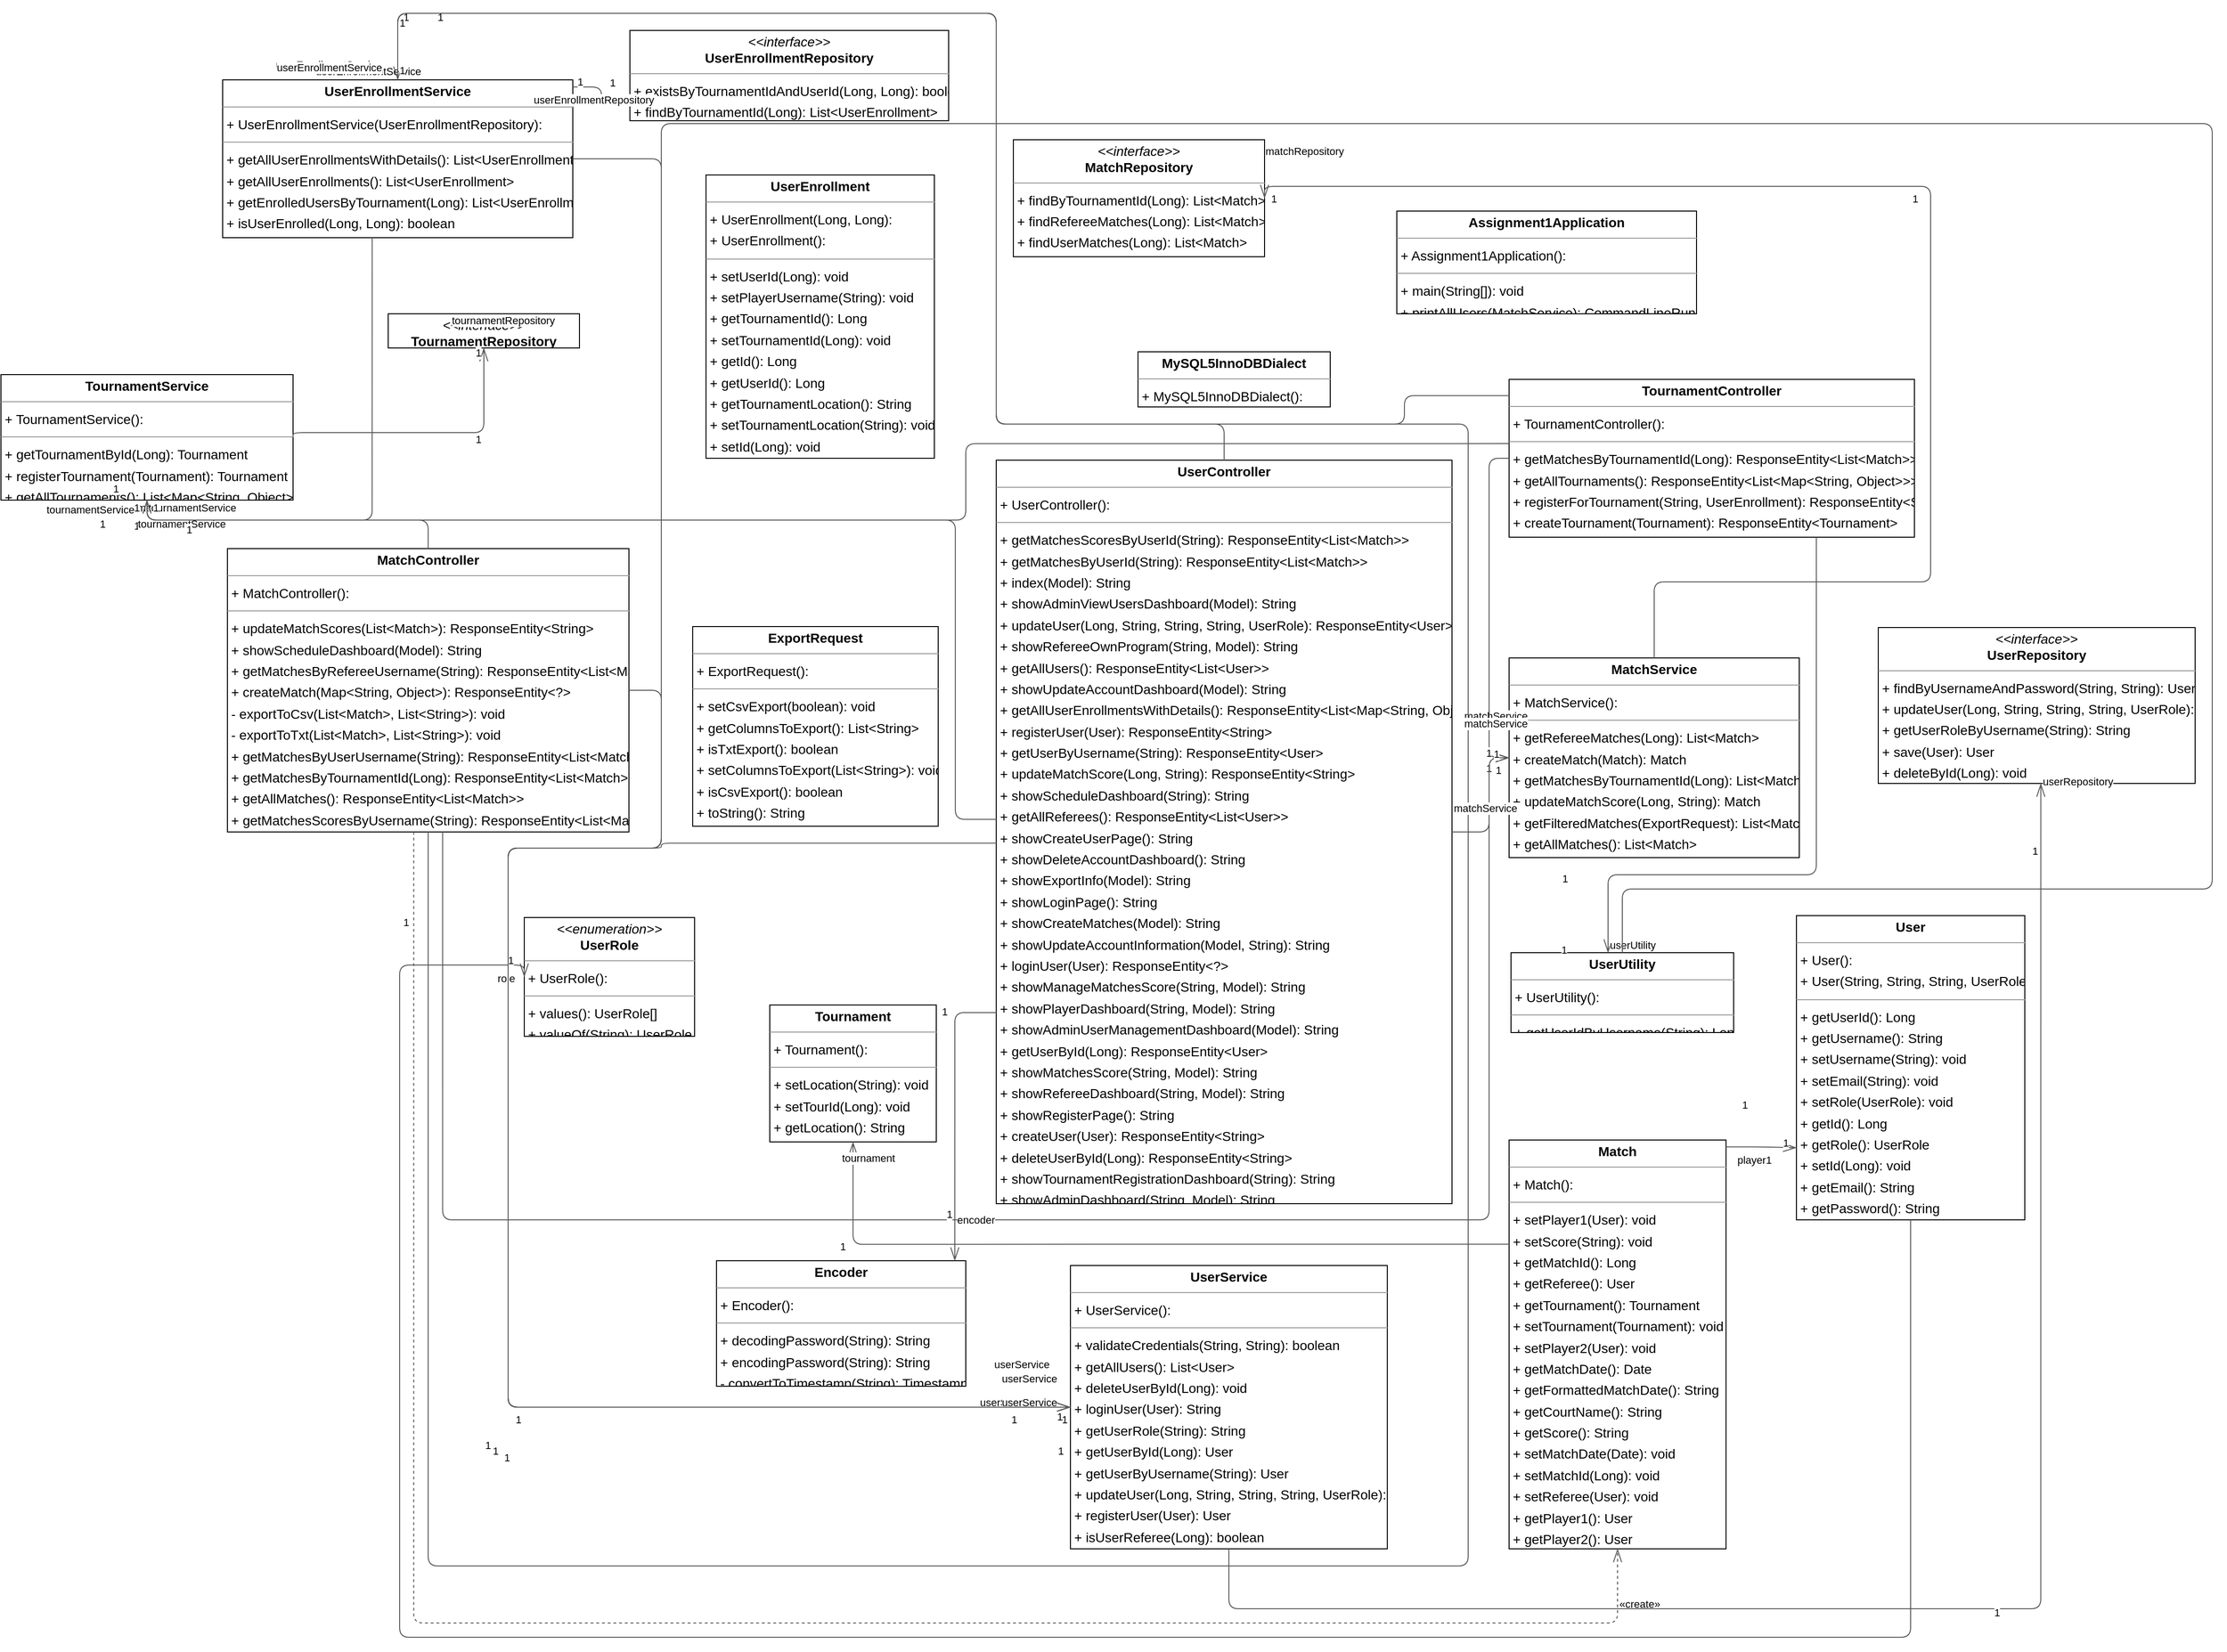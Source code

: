 <mxGraphModel dx="0" dy="0" grid="1" gridSize="10" guides="1" tooltips="1" connect="1" arrows="1" fold="1" page="0" pageScale="1" background="none" math="0" shadow="0">
  <root>
    <mxCell id="0" />
    <mxCell id="1" parent="0" />
    <mxCell id="node13" parent="1" vertex="1" value="&lt;p style=&quot;margin:0px;margin-top:4px;text-align:center;&quot;&gt;&lt;b&gt;Assignment1Application&lt;/b&gt;&lt;/p&gt;&lt;hr size=&quot;1&quot;/&gt;&lt;p style=&quot;margin:0 0 0 4px;line-height:1.6;&quot;&gt;+ Assignment1Application(): &lt;/p&gt;&lt;hr size=&quot;1&quot;/&gt;&lt;p style=&quot;margin:0 0 0 4px;line-height:1.6;&quot;&gt;+ main(String[]): void&lt;br/&gt;+ printAllUsers(MatchService): CommandLineRunner&lt;/p&gt;" style="verticalAlign=top;align=left;overflow=fill;fontSize=14;fontFamily=Helvetica;html=1;rounded=0;shadow=0;comic=0;labelBackgroundColor=none;strokeWidth=1;">
      <mxGeometry x="1357" y="176" width="315" height="108" as="geometry" />
    </mxCell>
    <mxCell id="node10" parent="1" vertex="1" value="&lt;p style=&quot;margin:0px;margin-top:4px;text-align:center;&quot;&gt;&lt;b&gt;Encoder&lt;/b&gt;&lt;/p&gt;&lt;hr size=&quot;1&quot;/&gt;&lt;p style=&quot;margin:0 0 0 4px;line-height:1.6;&quot;&gt;+ Encoder(): &lt;/p&gt;&lt;hr size=&quot;1&quot;/&gt;&lt;p style=&quot;margin:0 0 0 4px;line-height:1.6;&quot;&gt;+ decodingPassword(String): String&lt;br/&gt;+ encodingPassword(String): String&lt;br/&gt;- convertToTimestamp(String): Timestamp&lt;/p&gt;" style="verticalAlign=top;align=left;overflow=fill;fontSize=14;fontFamily=Helvetica;html=1;rounded=0;shadow=0;comic=0;labelBackgroundColor=none;strokeWidth=1;">
      <mxGeometry x="642" y="1280" width="262" height="132" as="geometry" />
    </mxCell>
    <mxCell id="node17" parent="1" vertex="1" value="&lt;p style=&quot;margin:0px;margin-top:4px;text-align:center;&quot;&gt;&lt;b&gt;ExportRequest&lt;/b&gt;&lt;/p&gt;&lt;hr size=&quot;1&quot;/&gt;&lt;p style=&quot;margin:0 0 0 4px;line-height:1.6;&quot;&gt;+ ExportRequest(): &lt;/p&gt;&lt;hr size=&quot;1&quot;/&gt;&lt;p style=&quot;margin:0 0 0 4px;line-height:1.6;&quot;&gt;+ setCsvExport(boolean): void&lt;br/&gt;+ getColumnsToExport(): List&amp;lt;String&amp;gt;&lt;br/&gt;+ isTxtExport(): boolean&lt;br/&gt;+ setColumnsToExport(List&amp;lt;String&amp;gt;): void&lt;br/&gt;+ isCsvExport(): boolean&lt;br/&gt;+ toString(): String&lt;br/&gt;+ setTxtExport(boolean): void&lt;/p&gt;" style="verticalAlign=top;align=left;overflow=fill;fontSize=14;fontFamily=Helvetica;html=1;rounded=0;shadow=0;comic=0;labelBackgroundColor=none;strokeWidth=1;">
      <mxGeometry x="617" y="613" width="258" height="210" as="geometry" />
    </mxCell>
    <mxCell id="node18" parent="1" vertex="1" value="&lt;p style=&quot;margin:0px;margin-top:4px;text-align:center;&quot;&gt;&lt;b&gt;Match&lt;/b&gt;&lt;/p&gt;&lt;hr size=&quot;1&quot;/&gt;&lt;p style=&quot;margin:0 0 0 4px;line-height:1.6;&quot;&gt;+ Match(): &lt;/p&gt;&lt;hr size=&quot;1&quot;/&gt;&lt;p style=&quot;margin:0 0 0 4px;line-height:1.6;&quot;&gt;+ setPlayer1(User): void&lt;br/&gt;+ setScore(String): void&lt;br/&gt;+ getMatchId(): Long&lt;br/&gt;+ getReferee(): User&lt;br/&gt;+ getTournament(): Tournament&lt;br/&gt;+ setTournament(Tournament): void&lt;br/&gt;+ setPlayer2(User): void&lt;br/&gt;+ getMatchDate(): Date&lt;br/&gt;+ getFormattedMatchDate(): String&lt;br/&gt;+ getCourtName(): String&lt;br/&gt;+ getScore(): String&lt;br/&gt;+ setMatchDate(Date): void&lt;br/&gt;+ setMatchId(Long): void&lt;br/&gt;+ setReferee(User): void&lt;br/&gt;+ getPlayer1(): User&lt;br/&gt;+ getPlayer2(): User&lt;br/&gt;+ setCourtName(String): void&lt;/p&gt;" style="verticalAlign=top;align=left;overflow=fill;fontSize=14;fontFamily=Helvetica;html=1;rounded=0;shadow=0;comic=0;labelBackgroundColor=none;strokeWidth=1;">
      <mxGeometry x="1475" y="1153" width="228" height="430" as="geometry" />
    </mxCell>
    <mxCell id="node3" parent="1" vertex="1" value="&lt;p style=&quot;margin:0px;margin-top:4px;text-align:center;&quot;&gt;&lt;b&gt;MatchController&lt;/b&gt;&lt;/p&gt;&lt;hr size=&quot;1&quot;/&gt;&lt;p style=&quot;margin:0 0 0 4px;line-height:1.6;&quot;&gt;+ MatchController(): &lt;/p&gt;&lt;hr size=&quot;1&quot;/&gt;&lt;p style=&quot;margin:0 0 0 4px;line-height:1.6;&quot;&gt;+ updateMatchScores(List&amp;lt;Match&amp;gt;): ResponseEntity&amp;lt;String&amp;gt;&lt;br/&gt;+ showScheduleDashboard(Model): String&lt;br/&gt;+ getMatchesByRefereeUsername(String): ResponseEntity&amp;lt;List&amp;lt;Match&amp;gt;&amp;gt;&lt;br/&gt;+ createMatch(Map&amp;lt;String, Object&amp;gt;): ResponseEntity&amp;lt;?&amp;gt;&lt;br/&gt;- exportToCsv(List&amp;lt;Match&amp;gt;, List&amp;lt;String&amp;gt;): void&lt;br/&gt;- exportToTxt(List&amp;lt;Match&amp;gt;, List&amp;lt;String&amp;gt;): void&lt;br/&gt;+ getMatchesByUserUsername(String): ResponseEntity&amp;lt;List&amp;lt;Match&amp;gt;&amp;gt;&lt;br/&gt;+ getMatchesByTournamentId(Long): ResponseEntity&amp;lt;List&amp;lt;Match&amp;gt;&amp;gt;&lt;br/&gt;+ getAllMatches(): ResponseEntity&amp;lt;List&amp;lt;Match&amp;gt;&amp;gt;&lt;br/&gt;+ getMatchesScoresByUsername(String): ResponseEntity&amp;lt;List&amp;lt;Match&amp;gt;&amp;gt;&lt;br/&gt;+ exportMatchInformation(ExportRequest): ResponseEntity&amp;lt;String&amp;gt;&lt;/p&gt;" style="verticalAlign=top;align=left;overflow=fill;fontSize=14;fontFamily=Helvetica;html=1;rounded=0;shadow=0;comic=0;labelBackgroundColor=none;strokeWidth=1;">
      <mxGeometry x="128" y="531" width="422" height="298" as="geometry" />
    </mxCell>
    <mxCell id="node8" parent="1" vertex="1" value="&lt;p style=&quot;margin:0px;margin-top:4px;text-align:center;&quot;&gt;&lt;i&gt;&amp;lt;&amp;lt;interface&amp;gt;&amp;gt;&lt;/i&gt;&lt;br/&gt;&lt;b&gt;MatchRepository&lt;/b&gt;&lt;/p&gt;&lt;hr size=&quot;1&quot;/&gt;&lt;p style=&quot;margin:0 0 0 4px;line-height:1.6;&quot;&gt;+ findByTournamentId(Long): List&amp;lt;Match&amp;gt;&lt;br/&gt;+ findRefereeMatches(Long): List&amp;lt;Match&amp;gt;&lt;br/&gt;+ findUserMatches(Long): List&amp;lt;Match&amp;gt;&lt;/p&gt;" style="verticalAlign=top;align=left;overflow=fill;fontSize=14;fontFamily=Helvetica;html=1;rounded=0;shadow=0;comic=0;labelBackgroundColor=none;strokeWidth=1;">
      <mxGeometry x="954" y="101" width="264" height="123" as="geometry" />
    </mxCell>
    <mxCell id="node7" parent="1" vertex="1" value="&lt;p style=&quot;margin:0px;margin-top:4px;text-align:center;&quot;&gt;&lt;b&gt;MatchService&lt;/b&gt;&lt;/p&gt;&lt;hr size=&quot;1&quot;/&gt;&lt;p style=&quot;margin:0 0 0 4px;line-height:1.6;&quot;&gt;+ MatchService(): &lt;/p&gt;&lt;hr size=&quot;1&quot;/&gt;&lt;p style=&quot;margin:0 0 0 4px;line-height:1.6;&quot;&gt;+ getRefereeMatches(Long): List&amp;lt;Match&amp;gt;&lt;br/&gt;+ createMatch(Match): Match&lt;br/&gt;+ getMatchesByTournamentId(Long): List&amp;lt;Match&amp;gt;&lt;br/&gt;+ updateMatchScore(Long, String): Match&lt;br/&gt;+ getFilteredMatches(ExportRequest): List&amp;lt;Match&amp;gt;&lt;br/&gt;+ getAllMatches(): List&amp;lt;Match&amp;gt;&lt;br/&gt;+ getUserMatches(Long): List&amp;lt;Match&amp;gt;&lt;/p&gt;" style="verticalAlign=top;align=left;overflow=fill;fontSize=14;fontFamily=Helvetica;html=1;rounded=0;shadow=0;comic=0;labelBackgroundColor=none;strokeWidth=1;">
      <mxGeometry x="1475" y="646" width="305" height="210" as="geometry" />
    </mxCell>
    <mxCell id="node19" parent="1" vertex="1" value="&lt;p style=&quot;margin:0px;margin-top:4px;text-align:center;&quot;&gt;&lt;b&gt;MySQL5InnoDBDialect&lt;/b&gt;&lt;/p&gt;&lt;hr size=&quot;1&quot;/&gt;&lt;p style=&quot;margin:0 0 0 4px;line-height:1.6;&quot;&gt;+ MySQL5InnoDBDialect(): &lt;/p&gt;" style="verticalAlign=top;align=left;overflow=fill;fontSize=14;fontFamily=Helvetica;html=1;rounded=0;shadow=0;comic=0;labelBackgroundColor=none;strokeWidth=1;">
      <mxGeometry x="1085" y="324" width="202" height="58" as="geometry" />
    </mxCell>
    <mxCell id="node9" parent="1" vertex="1" value="&lt;p style=&quot;margin:0px;margin-top:4px;text-align:center;&quot;&gt;&lt;b&gt;Tournament&lt;/b&gt;&lt;/p&gt;&lt;hr size=&quot;1&quot;/&gt;&lt;p style=&quot;margin:0 0 0 4px;line-height:1.6;&quot;&gt;+ Tournament(): &lt;/p&gt;&lt;hr size=&quot;1&quot;/&gt;&lt;p style=&quot;margin:0 0 0 4px;line-height:1.6;&quot;&gt;+ setLocation(String): void&lt;br/&gt;+ setTourId(Long): void&lt;br/&gt;+ getLocation(): String&lt;br/&gt;+ getTourId(): Long&lt;/p&gt;" style="verticalAlign=top;align=left;overflow=fill;fontSize=14;fontFamily=Helvetica;html=1;rounded=0;shadow=0;comic=0;labelBackgroundColor=none;strokeWidth=1;">
      <mxGeometry x="698" y="1011" width="175" height="144" as="geometry" />
    </mxCell>
    <mxCell id="node2" parent="1" vertex="1" value="&lt;p style=&quot;margin:0px;margin-top:4px;text-align:center;&quot;&gt;&lt;b&gt;TournamentController&lt;/b&gt;&lt;/p&gt;&lt;hr size=&quot;1&quot;/&gt;&lt;p style=&quot;margin:0 0 0 4px;line-height:1.6;&quot;&gt;+ TournamentController(): &lt;/p&gt;&lt;hr size=&quot;1&quot;/&gt;&lt;p style=&quot;margin:0 0 0 4px;line-height:1.6;&quot;&gt;+ getMatchesByTournamentId(Long): ResponseEntity&amp;lt;List&amp;lt;Match&amp;gt;&amp;gt;&lt;br/&gt;+ getAllTournaments(): ResponseEntity&amp;lt;List&amp;lt;Map&amp;lt;String, Object&amp;gt;&amp;gt;&amp;gt;&lt;br/&gt;+ registerForTournament(String, UserEnrollment): ResponseEntity&amp;lt;String&amp;gt;&lt;br/&gt;+ createTournament(Tournament): ResponseEntity&amp;lt;Tournament&amp;gt;&lt;br/&gt;+ showTournamentRegistrationDashboard(String, Model): String&lt;/p&gt;" style="verticalAlign=top;align=left;overflow=fill;fontSize=14;fontFamily=Helvetica;html=1;rounded=0;shadow=0;comic=0;labelBackgroundColor=none;strokeWidth=1;">
      <mxGeometry x="1475" y="353" width="426" height="166" as="geometry" />
    </mxCell>
    <mxCell id="node5" parent="1" vertex="1" value="&lt;p style=&quot;margin:0px;margin-top:4px;text-align:center;&quot;&gt;&lt;i&gt;&amp;lt;&amp;lt;interface&amp;gt;&amp;gt;&lt;/i&gt;&lt;br/&gt;&lt;b&gt;TournamentRepository&lt;/b&gt;&lt;/p&gt;&lt;hr size=&quot;1&quot;/&gt;" style="verticalAlign=top;align=left;overflow=fill;fontSize=14;fontFamily=Helvetica;html=1;rounded=0;shadow=0;comic=0;labelBackgroundColor=none;strokeWidth=1;">
      <mxGeometry x="297" y="284" width="201" height="36" as="geometry" />
    </mxCell>
    <mxCell id="node4" parent="1" vertex="1" value="&lt;p style=&quot;margin:0px;margin-top:4px;text-align:center;&quot;&gt;&lt;b&gt;TournamentService&lt;/b&gt;&lt;/p&gt;&lt;hr size=&quot;1&quot;/&gt;&lt;p style=&quot;margin:0 0 0 4px;line-height:1.6;&quot;&gt;+ TournamentService(): &lt;/p&gt;&lt;hr size=&quot;1&quot;/&gt;&lt;p style=&quot;margin:0 0 0 4px;line-height:1.6;&quot;&gt;+ getTournamentById(Long): Tournament&lt;br/&gt;+ registerTournament(Tournament): Tournament&lt;br/&gt;+ getAllTournaments(): List&amp;lt;Map&amp;lt;String, Object&amp;gt;&amp;gt;&lt;/p&gt;" style="verticalAlign=top;align=left;overflow=fill;fontSize=14;fontFamily=Helvetica;html=1;rounded=0;shadow=0;comic=0;labelBackgroundColor=none;strokeWidth=1;">
      <mxGeometry x="-110" y="348" width="307" height="132" as="geometry" />
    </mxCell>
    <mxCell id="node0" parent="1" vertex="1" value="&lt;p style=&quot;margin:0px;margin-top:4px;text-align:center;&quot;&gt;&lt;b&gt;User&lt;/b&gt;&lt;/p&gt;&lt;hr size=&quot;1&quot;/&gt;&lt;p style=&quot;margin:0 0 0 4px;line-height:1.6;&quot;&gt;+ User(): &lt;br/&gt;+ User(String, String, String, UserRole): &lt;/p&gt;&lt;hr size=&quot;1&quot;/&gt;&lt;p style=&quot;margin:0 0 0 4px;line-height:1.6;&quot;&gt;+ getUserId(): Long&lt;br/&gt;+ getUsername(): String&lt;br/&gt;+ setUsername(String): void&lt;br/&gt;+ setEmail(String): void&lt;br/&gt;+ setRole(UserRole): void&lt;br/&gt;+ getId(): Long&lt;br/&gt;+ getRole(): UserRole&lt;br/&gt;+ setId(Long): void&lt;br/&gt;+ getEmail(): String&lt;br/&gt;+ getPassword(): String&lt;br/&gt;+ setPassword(String): void&lt;/p&gt;" style="verticalAlign=top;align=left;overflow=fill;fontSize=14;fontFamily=Helvetica;html=1;rounded=0;shadow=0;comic=0;labelBackgroundColor=none;strokeWidth=1;">
      <mxGeometry x="1777" y="917" width="240" height="320" as="geometry" />
    </mxCell>
    <mxCell id="node12" parent="1" vertex="1" value="&lt;p style=&quot;margin:0px;margin-top:4px;text-align:center;&quot;&gt;&lt;b&gt;UserController&lt;/b&gt;&lt;/p&gt;&lt;hr size=&quot;1&quot;/&gt;&lt;p style=&quot;margin:0 0 0 4px;line-height:1.6;&quot;&gt;+ UserController(): &lt;/p&gt;&lt;hr size=&quot;1&quot;/&gt;&lt;p style=&quot;margin:0 0 0 4px;line-height:1.6;&quot;&gt;+ getMatchesScoresByUserId(String): ResponseEntity&amp;lt;List&amp;lt;Match&amp;gt;&amp;gt;&lt;br/&gt;+ getMatchesByUserId(String): ResponseEntity&amp;lt;List&amp;lt;Match&amp;gt;&amp;gt;&lt;br/&gt;+ index(Model): String&lt;br/&gt;+ showAdminViewUsersDashboard(Model): String&lt;br/&gt;+ updateUser(Long, String, String, String, UserRole): ResponseEntity&amp;lt;User&amp;gt;&lt;br/&gt;+ showRefereeOwnProgram(String, Model): String&lt;br/&gt;+ getAllUsers(): ResponseEntity&amp;lt;List&amp;lt;User&amp;gt;&amp;gt;&lt;br/&gt;+ showUpdateAccountDashboard(Model): String&lt;br/&gt;+ getAllUserEnrollmentsWithDetails(): ResponseEntity&amp;lt;List&amp;lt;Map&amp;lt;String, Object&amp;gt;&amp;gt;&amp;gt;&lt;br/&gt;+ registerUser(User): ResponseEntity&amp;lt;String&amp;gt;&lt;br/&gt;+ getUserByUsername(String): ResponseEntity&amp;lt;User&amp;gt;&lt;br/&gt;+ updateMatchScore(Long, String): ResponseEntity&amp;lt;String&amp;gt;&lt;br/&gt;+ showScheduleDashboard(String): String&lt;br/&gt;+ getAllReferees(): ResponseEntity&amp;lt;List&amp;lt;User&amp;gt;&amp;gt;&lt;br/&gt;+ showCreateUserPage(): String&lt;br/&gt;+ showDeleteAccountDashboard(): String&lt;br/&gt;+ showExportInfo(Model): String&lt;br/&gt;+ showLoginPage(): String&lt;br/&gt;+ showCreateMatches(Model): String&lt;br/&gt;+ showUpdateAccountInformation(Model, String): String&lt;br/&gt;+ loginUser(User): ResponseEntity&amp;lt;?&amp;gt;&lt;br/&gt;+ showManageMatchesScore(String, Model): String&lt;br/&gt;+ showPlayerDashboard(String, Model): String&lt;br/&gt;+ showAdminUserManagementDashboard(Model): String&lt;br/&gt;+ getUserById(Long): ResponseEntity&amp;lt;User&amp;gt;&lt;br/&gt;+ showMatchesScore(String, Model): String&lt;br/&gt;+ showRefereeDashboard(String, Model): String&lt;br/&gt;+ showRegisterPage(): String&lt;br/&gt;+ createUser(User): ResponseEntity&amp;lt;String&amp;gt;&lt;br/&gt;+ deleteUserById(Long): ResponseEntity&amp;lt;String&amp;gt;&lt;br/&gt;+ showTournamentRegistrationDashboard(String): String&lt;br/&gt;+ showAdminDashboard(String, Model): String&lt;br/&gt;+ getMatchesScoreByUserId(String): ResponseEntity&amp;lt;List&amp;lt;Match&amp;gt;&amp;gt;&lt;/p&gt;" style="verticalAlign=top;align=left;overflow=fill;fontSize=14;fontFamily=Helvetica;html=1;rounded=0;shadow=0;comic=0;labelBackgroundColor=none;strokeWidth=1;">
      <mxGeometry x="936" y="438" width="479" height="782" as="geometry" />
    </mxCell>
    <mxCell id="node15" parent="1" vertex="1" value="&lt;p style=&quot;margin:0px;margin-top:4px;text-align:center;&quot;&gt;&lt;b&gt;UserEnrollment&lt;/b&gt;&lt;/p&gt;&lt;hr size=&quot;1&quot;/&gt;&lt;p style=&quot;margin:0 0 0 4px;line-height:1.6;&quot;&gt;+ UserEnrollment(Long, Long): &lt;br/&gt;+ UserEnrollment(): &lt;/p&gt;&lt;hr size=&quot;1&quot;/&gt;&lt;p style=&quot;margin:0 0 0 4px;line-height:1.6;&quot;&gt;+ setUserId(Long): void&lt;br/&gt;+ setPlayerUsername(String): void&lt;br/&gt;+ getTournamentId(): Long&lt;br/&gt;+ setTournamentId(Long): void&lt;br/&gt;+ getId(): Long&lt;br/&gt;+ getUserId(): Long&lt;br/&gt;+ getTournamentLocation(): String&lt;br/&gt;+ setTournamentLocation(String): void&lt;br/&gt;+ setId(Long): void&lt;br/&gt;+ getPlayerUsername(): String&lt;/p&gt;" style="verticalAlign=top;align=left;overflow=fill;fontSize=14;fontFamily=Helvetica;html=1;rounded=0;shadow=0;comic=0;labelBackgroundColor=none;strokeWidth=1;">
      <mxGeometry x="631" y="138" width="240" height="298" as="geometry" />
    </mxCell>
    <mxCell id="node16" parent="1" vertex="1" value="&lt;p style=&quot;margin:0px;margin-top:4px;text-align:center;&quot;&gt;&lt;i&gt;&amp;lt;&amp;lt;interface&amp;gt;&amp;gt;&lt;/i&gt;&lt;br/&gt;&lt;b&gt;UserEnrollmentRepository&lt;/b&gt;&lt;/p&gt;&lt;hr size=&quot;1&quot;/&gt;&lt;p style=&quot;margin:0 0 0 4px;line-height:1.6;&quot;&gt;+ existsByTournamentIdAndUserId(Long, Long): boolean&lt;br/&gt;+ findByTournamentId(Long): List&amp;lt;UserEnrollment&amp;gt;&lt;/p&gt;" style="verticalAlign=top;align=left;overflow=fill;fontSize=14;fontFamily=Helvetica;html=1;rounded=0;shadow=0;comic=0;labelBackgroundColor=none;strokeWidth=1;">
      <mxGeometry x="551" y="-14" width="335" height="95" as="geometry" />
    </mxCell>
    <mxCell id="node1" parent="1" vertex="1" value="&lt;p style=&quot;margin:0px;margin-top:4px;text-align:center;&quot;&gt;&lt;b&gt;UserEnrollmentService&lt;/b&gt;&lt;/p&gt;&lt;hr size=&quot;1&quot;/&gt;&lt;p style=&quot;margin:0 0 0 4px;line-height:1.6;&quot;&gt;+ UserEnrollmentService(UserEnrollmentRepository): &lt;/p&gt;&lt;hr size=&quot;1&quot;/&gt;&lt;p style=&quot;margin:0 0 0 4px;line-height:1.6;&quot;&gt;+ getAllUserEnrollmentsWithDetails(): List&amp;lt;UserEnrollment&amp;gt;&lt;br/&gt;+ getAllUserEnrollments(): List&amp;lt;UserEnrollment&amp;gt;&lt;br/&gt;+ getEnrolledUsersByTournament(Long): List&amp;lt;UserEnrollment&amp;gt;&lt;br/&gt;+ isUserEnrolled(Long, Long): boolean&lt;br/&gt;+ registerUserForTournament(UserEnrollment): void&lt;/p&gt;" style="verticalAlign=top;align=left;overflow=fill;fontSize=14;fontFamily=Helvetica;html=1;rounded=0;shadow=0;comic=0;labelBackgroundColor=none;strokeWidth=1;">
      <mxGeometry x="123" y="38" width="368" height="166" as="geometry" />
    </mxCell>
    <mxCell id="node6" parent="1" vertex="1" value="&lt;p style=&quot;margin:0px;margin-top:4px;text-align:center;&quot;&gt;&lt;i&gt;&amp;lt;&amp;lt;interface&amp;gt;&amp;gt;&lt;/i&gt;&lt;br/&gt;&lt;b&gt;UserRepository&lt;/b&gt;&lt;/p&gt;&lt;hr size=&quot;1&quot;/&gt;&lt;p style=&quot;margin:0 0 0 4px;line-height:1.6;&quot;&gt;+ findByUsernameAndPassword(String, String): User&lt;br/&gt;+ updateUser(Long, String, String, String, UserRole): void&lt;br/&gt;+ getUserRoleByUsername(String): String&lt;br/&gt;+ save(User): User&lt;br/&gt;+ deleteById(Long): void&lt;br/&gt;+ findByUsername(String): User&lt;/p&gt;" style="verticalAlign=top;align=left;overflow=fill;fontSize=14;fontFamily=Helvetica;html=1;rounded=0;shadow=0;comic=0;labelBackgroundColor=none;strokeWidth=1;">
      <mxGeometry x="1863" y="614" width="333" height="164" as="geometry" />
    </mxCell>
    <mxCell id="node11" parent="1" vertex="1" value="&lt;p style=&quot;margin:0px;margin-top:4px;text-align:center;&quot;&gt;&lt;i&gt;&amp;lt;&amp;lt;enumeration&amp;gt;&amp;gt;&lt;/i&gt;&lt;br/&gt;&lt;b&gt;UserRole&lt;/b&gt;&lt;/p&gt;&lt;hr size=&quot;1&quot;/&gt;&lt;p style=&quot;margin:0 0 0 4px;line-height:1.6;&quot;&gt;+ UserRole(): &lt;/p&gt;&lt;hr size=&quot;1&quot;/&gt;&lt;p style=&quot;margin:0 0 0 4px;line-height:1.6;&quot;&gt;+ values(): UserRole[]&lt;br/&gt;+ valueOf(String): UserRole&lt;/p&gt;" style="verticalAlign=top;align=left;overflow=fill;fontSize=14;fontFamily=Helvetica;html=1;rounded=0;shadow=0;comic=0;labelBackgroundColor=none;strokeWidth=1;">
      <mxGeometry x="440" y="919" width="179" height="125" as="geometry" />
    </mxCell>
    <mxCell id="node20" parent="1" vertex="1" value="&lt;p style=&quot;margin:0px;margin-top:4px;text-align:center;&quot;&gt;&lt;b&gt;UserService&lt;/b&gt;&lt;/p&gt;&lt;hr size=&quot;1&quot;/&gt;&lt;p style=&quot;margin:0 0 0 4px;line-height:1.6;&quot;&gt;+ UserService(): &lt;/p&gt;&lt;hr size=&quot;1&quot;/&gt;&lt;p style=&quot;margin:0 0 0 4px;line-height:1.6;&quot;&gt;+ validateCredentials(String, String): boolean&lt;br/&gt;+ getAllUsers(): List&amp;lt;User&amp;gt;&lt;br/&gt;+ deleteUserById(Long): void&lt;br/&gt;+ loginUser(User): String&lt;br/&gt;+ getUserRole(String): String&lt;br/&gt;+ getUserById(Long): User&lt;br/&gt;+ getUserByUsername(String): User&lt;br/&gt;+ updateUser(Long, String, String, String, UserRole): User&lt;br/&gt;+ registerUser(User): User&lt;br/&gt;+ isUserReferee(Long): boolean&lt;br/&gt;+ getUserIdByUsername(String): Long&lt;/p&gt;" style="verticalAlign=top;align=left;overflow=fill;fontSize=14;fontFamily=Helvetica;html=1;rounded=0;shadow=0;comic=0;labelBackgroundColor=none;strokeWidth=1;">
      <mxGeometry x="1014" y="1285" width="333" height="298" as="geometry" />
    </mxCell>
    <mxCell id="node14" parent="1" vertex="1" value="&lt;p style=&quot;margin:0px;margin-top:4px;text-align:center;&quot;&gt;&lt;b&gt;UserUtility&lt;/b&gt;&lt;/p&gt;&lt;hr size=&quot;1&quot;/&gt;&lt;p style=&quot;margin:0 0 0 4px;line-height:1.6;&quot;&gt;+ UserUtility(): &lt;/p&gt;&lt;hr size=&quot;1&quot;/&gt;&lt;p style=&quot;margin:0 0 0 4px;line-height:1.6;&quot;&gt;+ getUserIdByUsername(String): Long&lt;/p&gt;" style="verticalAlign=top;align=left;overflow=fill;fontSize=14;fontFamily=Helvetica;html=1;rounded=0;shadow=0;comic=0;labelBackgroundColor=none;strokeWidth=1;">
      <mxGeometry x="1477" y="956" width="234" height="84" as="geometry" />
    </mxCell>
    <mxCell id="edge0" edge="1" value="" parent="1" source="node18" target="node9" style="html=1;rounded=1;edgeStyle=orthogonalEdgeStyle;dashed=0;startArrow=diamondThinstartSize=12;endArrow=openThin;endSize=12;strokeColor=#595959;exitX=0.000;exitY=0.255;exitDx=0;exitDy=0;entryX=0.500;entryY=1.000;entryDx=0;entryDy=0;">
      <mxGeometry width="50" height="50" relative="1" as="geometry">
        <Array as="points">
          <mxPoint x="786" y="1263" />
        </Array>
      </mxGeometry>
    </mxCell>
    <mxCell id="label0" parent="edge0" vertex="1" connectable="0" value="1" style="edgeLabel;resizable=0;html=1;align=left;verticalAlign=top;strokeColor=default;">
      <mxGeometry x="770" y="1252" as="geometry" />
    </mxCell>
    <mxCell id="label4" parent="edge0" vertex="1" connectable="0" value="1" style="edgeLabel;resizable=0;html=1;align=left;verticalAlign=top;strokeColor=default;">
      <mxGeometry x="775" y="1161" as="geometry" />
    </mxCell>
    <mxCell id="label5" parent="edge0" vertex="1" connectable="0" value="tournament" style="edgeLabel;resizable=0;html=1;align=left;verticalAlign=top;strokeColor=default;">
      <mxGeometry x="772" y="1159" as="geometry" />
    </mxCell>
    <mxCell id="edge16" edge="1" value="" parent="1" source="node18" target="node0" style="html=1;rounded=1;edgeStyle=orthogonalEdgeStyle;dashed=0;startArrow=diamondThinstartSize=12;endArrow=openThin;endSize=12;strokeColor=#595959;exitX=1.000;exitY=0.017;exitDx=0;exitDy=0;entryX=0.000;entryY=0.763;entryDx=0;entryDy=0;">
      <mxGeometry width="50" height="50" relative="1" as="geometry">
        <Array as="points" />
      </mxGeometry>
    </mxCell>
    <mxCell id="label96" parent="edge16" vertex="1" connectable="0" value="1" style="edgeLabel;resizable=0;html=1;align=left;verticalAlign=top;strokeColor=default;">
      <mxGeometry x="1718" y="1103" as="geometry" />
    </mxCell>
    <mxCell id="label100" parent="edge16" vertex="1" connectable="0" value="1" style="edgeLabel;resizable=0;html=1;align=left;verticalAlign=top;strokeColor=default;">
      <mxGeometry x="1761" y="1143" as="geometry" />
    </mxCell>
    <mxCell id="label101" parent="edge16" vertex="1" connectable="0" value="player1" style="edgeLabel;resizable=0;html=1;align=left;verticalAlign=top;strokeColor=default;">
      <mxGeometry x="1713" y="1161" as="geometry" />
    </mxCell>
    <mxCell id="edge1" edge="1" value="" parent="1" source="node3" target="node18" style="html=1;rounded=1;edgeStyle=orthogonalEdgeStyle;dashed=1;startArrow=none;endArrow=openThin;endSize=12;strokeColor=#595959;exitX=0.464;exitY=1.000;exitDx=0;exitDy=0;entryX=0.500;entryY=1.000;entryDx=0;entryDy=0;">
      <mxGeometry width="50" height="50" relative="1" as="geometry">
        <Array as="points">
          <mxPoint x="324" y="1661" />
          <mxPoint x="1589" y="1661" />
        </Array>
      </mxGeometry>
    </mxCell>
    <mxCell id="label8" parent="edge1" vertex="1" connectable="0" value="«create»" style="edgeLabel;resizable=0;html=1;align=left;verticalAlign=top;strokeColor=default;">
      <mxGeometry x="1589" y="1628" as="geometry" />
    </mxCell>
    <mxCell id="edge5" edge="1" value="" parent="1" source="node3" target="node7" style="html=1;rounded=1;edgeStyle=orthogonalEdgeStyle;dashed=0;startArrow=diamondThinstartSize=12;endArrow=openThin;endSize=12;strokeColor=#595959;exitX=0.536;exitY=1.000;exitDx=0;exitDy=0;entryX=0.000;entryY=0.500;entryDx=0;entryDy=0;">
      <mxGeometry width="50" height="50" relative="1" as="geometry">
        <Array as="points">
          <mxPoint x="354" y="1237" />
          <mxPoint x="1454" y="1237" />
          <mxPoint x="1454" y="751" />
        </Array>
      </mxGeometry>
    </mxCell>
    <mxCell id="label30" parent="edge5" vertex="1" connectable="0" value="1" style="edgeLabel;resizable=0;html=1;align=left;verticalAlign=top;strokeColor=default;">
      <mxGeometry x="1449" y="791" as="geometry" />
    </mxCell>
    <mxCell id="label34" parent="edge5" vertex="1" connectable="0" value="1" style="edgeLabel;resizable=0;html=1;align=left;verticalAlign=top;strokeColor=default;">
      <mxGeometry x="1459" y="751" as="geometry" />
    </mxCell>
    <mxCell id="label35" parent="edge5" vertex="1" connectable="0" value="matchService" style="edgeLabel;resizable=0;html=1;align=left;verticalAlign=top;strokeColor=default;">
      <mxGeometry x="1426" y="694" as="geometry" />
    </mxCell>
    <mxCell id="edge9" edge="1" value="" parent="1" source="node3" target="node4" style="html=1;rounded=1;edgeStyle=orthogonalEdgeStyle;dashed=0;startArrow=diamondThinstartSize=12;endArrow=openThin;endSize=12;strokeColor=#595959;exitX=0.500;exitY=0.000;exitDx=0;exitDy=0;entryX=0.500;entryY=1.000;entryDx=0;entryDy=0;">
      <mxGeometry width="50" height="50" relative="1" as="geometry">
        <Array as="points">
          <mxPoint x="339" y="501" />
          <mxPoint x="43" y="501" />
        </Array>
      </mxGeometry>
    </mxCell>
    <mxCell id="label54" parent="edge9" vertex="1" connectable="0" value="1" style="edgeLabel;resizable=0;html=1;align=left;verticalAlign=top;strokeColor=default;">
      <mxGeometry x="28" y="494" as="geometry" />
    </mxCell>
    <mxCell id="label58" parent="edge9" vertex="1" connectable="0" value="1" style="edgeLabel;resizable=0;html=1;align=left;verticalAlign=top;strokeColor=default;">
      <mxGeometry x="6" y="455" as="geometry" />
    </mxCell>
    <mxCell id="label59" parent="edge9" vertex="1" connectable="0" value="tournamentService" style="edgeLabel;resizable=0;html=1;align=left;verticalAlign=top;strokeColor=default;">
      <mxGeometry x="32" y="492" as="geometry" />
    </mxCell>
    <mxCell id="edge11" edge="1" value="" parent="1" source="node3" target="node1" style="html=1;rounded=1;edgeStyle=orthogonalEdgeStyle;dashed=0;startArrow=diamondThinstartSize=12;endArrow=openThin;endSize=12;strokeColor=#595959;exitX=0.500;exitY=1.000;exitDx=0;exitDy=0;entryX=0.500;entryY=0.000;entryDx=0;entryDy=0;">
      <mxGeometry width="50" height="50" relative="1" as="geometry">
        <Array as="points">
          <mxPoint x="339" y="1601" />
          <mxPoint x="1432" y="1601" />
          <mxPoint x="1432" y="400" />
          <mxPoint x="936" y="400" />
          <mxPoint x="936" y="-32" />
          <mxPoint x="307" y="-32" />
        </Array>
      </mxGeometry>
    </mxCell>
    <mxCell id="label66" parent="edge11" vertex="1" connectable="0" value="1" style="edgeLabel;resizable=0;html=1;align=left;verticalAlign=top;strokeColor=default;">
      <mxGeometry x="347" y="-41" as="geometry" />
    </mxCell>
    <mxCell id="label70" parent="edge11" vertex="1" connectable="0" value="1" style="edgeLabel;resizable=0;html=1;align=left;verticalAlign=top;strokeColor=default;">
      <mxGeometry x="307" y="16" as="geometry" />
    </mxCell>
    <mxCell id="label71" parent="edge11" vertex="1" connectable="0" value="userEnrollmentService" style="edgeLabel;resizable=0;html=1;align=left;verticalAlign=top;strokeColor=default;">
      <mxGeometry x="177" y="9" as="geometry" />
    </mxCell>
    <mxCell id="edge19" edge="1" value="" parent="1" source="node3" target="node20" style="html=1;rounded=1;edgeStyle=orthogonalEdgeStyle;dashed=0;startArrow=diamondThinstartSize=12;endArrow=openThin;endSize=12;strokeColor=#595959;exitX=1.000;exitY=0.500;exitDx=0;exitDy=0;entryX=0.000;entryY=0.500;entryDx=0;entryDy=0;">
      <mxGeometry width="50" height="50" relative="1" as="geometry">
        <Array as="points">
          <mxPoint x="584" y="680" />
          <mxPoint x="584" y="846" />
          <mxPoint x="423" y="846" />
          <mxPoint x="423" y="1434" />
        </Array>
      </mxGeometry>
    </mxCell>
    <mxCell id="label114" parent="edge19" vertex="1" connectable="0" value="1" style="edgeLabel;resizable=0;html=1;align=left;verticalAlign=top;strokeColor=default;">
      <mxGeometry x="397" y="1461" as="geometry" />
    </mxCell>
    <mxCell id="label118" parent="edge19" vertex="1" connectable="0" value="1" style="edgeLabel;resizable=0;html=1;align=left;verticalAlign=top;strokeColor=default;">
      <mxGeometry x="1003" y="1434" as="geometry" />
    </mxCell>
    <mxCell id="label119" parent="edge19" vertex="1" connectable="0" value="userService" style="edgeLabel;resizable=0;html=1;align=left;verticalAlign=top;strokeColor=default;">
      <mxGeometry x="917" y="1416" as="geometry" />
    </mxCell>
    <mxCell id="edge22" edge="1" value="" parent="1" source="node7" target="node8" style="html=1;rounded=1;edgeStyle=orthogonalEdgeStyle;dashed=0;startArrow=diamondThinstartSize=12;endArrow=openThin;endSize=12;strokeColor=#595959;exitX=0.500;exitY=0.000;exitDx=0;exitDy=0;entryX=1.000;entryY=0.500;entryDx=0;entryDy=0;">
      <mxGeometry width="50" height="50" relative="1" as="geometry">
        <Array as="points">
          <mxPoint x="1628" y="566" />
          <mxPoint x="1918" y="566" />
          <mxPoint x="1918" y="150" />
        </Array>
      </mxGeometry>
    </mxCell>
    <mxCell id="label132" parent="edge22" vertex="1" connectable="0" value="1" style="edgeLabel;resizable=0;html=1;align=left;verticalAlign=top;strokeColor=default;">
      <mxGeometry x="1897" y="150" as="geometry" />
    </mxCell>
    <mxCell id="label136" parent="edge22" vertex="1" connectable="0" value="1" style="edgeLabel;resizable=0;html=1;align=left;verticalAlign=top;strokeColor=default;">
      <mxGeometry x="1223" y="150" as="geometry" />
    </mxCell>
    <mxCell id="label137" parent="edge22" vertex="1" connectable="0" value="matchRepository" style="edgeLabel;resizable=0;html=1;align=left;verticalAlign=top;strokeColor=default;">
      <mxGeometry x="1217" y="100" as="geometry" />
    </mxCell>
    <mxCell id="edge2" edge="1" value="" parent="1" source="node2" target="node7" style="html=1;rounded=1;edgeStyle=orthogonalEdgeStyle;dashed=0;startArrow=diamondThinstartSize=12;endArrow=openThin;endSize=12;strokeColor=#595959;exitX=0.000;exitY=0.500;exitDx=0;exitDy=0;entryX=0.000;entryY=0.500;entryDx=0;entryDy=0;">
      <mxGeometry width="50" height="50" relative="1" as="geometry">
        <Array as="points">
          <mxPoint x="1454" y="436" />
          <mxPoint x="1454" y="751" />
        </Array>
      </mxGeometry>
    </mxCell>
    <mxCell id="label12" parent="edge2" vertex="1" connectable="0" value="1" style="edgeLabel;resizable=0;html=1;align=left;verticalAlign=top;strokeColor=default;">
      <mxGeometry x="1449" y="749" as="geometry" />
    </mxCell>
    <mxCell id="label16" parent="edge2" vertex="1" connectable="0" value="1" style="edgeLabel;resizable=0;html=1;align=left;verticalAlign=top;strokeColor=default;">
      <mxGeometry x="1459" y="751" as="geometry" />
    </mxCell>
    <mxCell id="label17" parent="edge2" vertex="1" connectable="0" value="matchService" style="edgeLabel;resizable=0;html=1;align=left;verticalAlign=top;strokeColor=default;">
      <mxGeometry x="1426" y="702" as="geometry" />
    </mxCell>
    <mxCell id="edge21" edge="1" value="" parent="1" source="node2" target="node4" style="html=1;rounded=1;edgeStyle=orthogonalEdgeStyle;dashed=0;startArrow=diamondThinstartSize=12;endArrow=openThin;endSize=12;strokeColor=#595959;exitX=0.000;exitY=0.407;exitDx=0;exitDy=0;entryX=0.500;entryY=1.000;entryDx=0;entryDy=0;">
      <mxGeometry width="50" height="50" relative="1" as="geometry">
        <Array as="points">
          <mxPoint x="904" y="420" />
          <mxPoint x="904" y="501" />
          <mxPoint x="43" y="501" />
        </Array>
      </mxGeometry>
    </mxCell>
    <mxCell id="label126" parent="edge21" vertex="1" connectable="0" value="1" style="edgeLabel;resizable=0;html=1;align=left;verticalAlign=top;strokeColor=default;">
      <mxGeometry x="-8" y="492" as="geometry" />
    </mxCell>
    <mxCell id="label130" parent="edge21" vertex="1" connectable="0" value="1" style="edgeLabel;resizable=0;html=1;align=left;verticalAlign=top;strokeColor=default;">
      <mxGeometry x="29" y="475" as="geometry" />
    </mxCell>
    <mxCell id="label131" parent="edge21" vertex="1" connectable="0" value="tournamentService" style="edgeLabel;resizable=0;html=1;align=left;verticalAlign=top;strokeColor=default;">
      <mxGeometry x="0" y="475" as="geometry" />
    </mxCell>
    <mxCell id="edge20" edge="1" value="" parent="1" source="node2" target="node1" style="html=1;rounded=1;edgeStyle=orthogonalEdgeStyle;dashed=0;startArrow=diamondThinstartSize=12;endArrow=openThin;endSize=12;strokeColor=#595959;exitX=0.000;exitY=0.103;exitDx=0;exitDy=0;entryX=0.500;entryY=0.000;entryDx=0;entryDy=0;">
      <mxGeometry width="50" height="50" relative="1" as="geometry">
        <Array as="points">
          <mxPoint x="1365" y="370" />
          <mxPoint x="1365" y="400" />
          <mxPoint x="936" y="400" />
          <mxPoint x="936" y="-32" />
          <mxPoint x="307" y="-32" />
        </Array>
      </mxGeometry>
    </mxCell>
    <mxCell id="label120" parent="edge20" vertex="1" connectable="0" value="1" style="edgeLabel;resizable=0;html=1;align=left;verticalAlign=top;strokeColor=default;">
      <mxGeometry x="311" y="-41" as="geometry" />
    </mxCell>
    <mxCell id="label124" parent="edge20" vertex="1" connectable="0" value="1" style="edgeLabel;resizable=0;html=1;align=left;verticalAlign=top;strokeColor=default;">
      <mxGeometry x="311" y="17" as="geometry" />
    </mxCell>
    <mxCell id="label125" parent="edge20" vertex="1" connectable="0" value="userEnrollmentService" style="edgeLabel;resizable=0;html=1;align=left;verticalAlign=top;strokeColor=default;">
      <mxGeometry x="219" y="16" as="geometry" />
    </mxCell>
    <mxCell id="edge3" edge="1" value="" parent="1" source="node2" target="node14" style="html=1;rounded=1;edgeStyle=orthogonalEdgeStyle;dashed=0;startArrow=diamondThinstartSize=12;endArrow=openThin;endSize=12;strokeColor=#595959;exitX=0.758;exitY=1.000;exitDx=0;exitDy=0;entryX=0.436;entryY=0.001;entryDx=0;entryDy=0;">
      <mxGeometry width="50" height="50" relative="1" as="geometry">
        <Array as="points">
          <mxPoint x="1798" y="874" />
          <mxPoint x="1579" y="874" />
        </Array>
      </mxGeometry>
    </mxCell>
    <mxCell id="label18" parent="edge3" vertex="1" connectable="0" value="1" style="edgeLabel;resizable=0;html=1;align=left;verticalAlign=top;strokeColor=default;">
      <mxGeometry x="1529" y="865" as="geometry" />
    </mxCell>
    <mxCell id="label22" parent="edge3" vertex="1" connectable="0" value="1" style="edgeLabel;resizable=0;html=1;align=left;verticalAlign=top;strokeColor=default;">
      <mxGeometry x="1528" y="940" as="geometry" />
    </mxCell>
    <mxCell id="label23" parent="edge3" vertex="1" connectable="0" value="userUtility" style="edgeLabel;resizable=0;html=1;align=left;verticalAlign=top;strokeColor=default;">
      <mxGeometry x="1579" y="935" as="geometry" />
    </mxCell>
    <mxCell id="edge6" edge="1" value="" parent="1" source="node4" target="node5" style="html=1;rounded=1;edgeStyle=orthogonalEdgeStyle;dashed=0;startArrow=diamondThinstartSize=12;endArrow=openThin;endSize=12;strokeColor=#595959;exitX=1.000;exitY=0.500;exitDx=0;exitDy=0;entryX=0.500;entryY=1.002;entryDx=0;entryDy=0;">
      <mxGeometry width="50" height="50" relative="1" as="geometry">
        <Array as="points">
          <mxPoint x="398" y="409" />
        </Array>
      </mxGeometry>
    </mxCell>
    <mxCell id="label36" parent="edge6" vertex="1" connectable="0" value="1" style="edgeLabel;resizable=0;html=1;align=left;verticalAlign=top;strokeColor=default;">
      <mxGeometry x="387" y="403" as="geometry" />
    </mxCell>
    <mxCell id="label40" parent="edge6" vertex="1" connectable="0" value="1" style="edgeLabel;resizable=0;html=1;align=left;verticalAlign=top;strokeColor=default;">
      <mxGeometry x="387" y="312" as="geometry" />
    </mxCell>
    <mxCell id="label41" parent="edge6" vertex="1" connectable="0" value="tournamentRepository" style="edgeLabel;resizable=0;html=1;align=left;verticalAlign=top;strokeColor=default;">
      <mxGeometry x="362" y="278" as="geometry" />
    </mxCell>
    <mxCell id="edge13" edge="1" value="" parent="1" source="node0" target="node11" style="html=1;rounded=1;edgeStyle=orthogonalEdgeStyle;dashed=0;startArrow=diamondThinstartSize=12;endArrow=openThin;endSize=12;strokeColor=#595959;exitX=0.500;exitY=1.000;exitDx=0;exitDy=0;entryX=0.000;entryY=0.500;entryDx=0;entryDy=0;">
      <mxGeometry width="50" height="50" relative="1" as="geometry">
        <Array as="points">
          <mxPoint x="1897" y="1676" />
          <mxPoint x="309" y="1676" />
          <mxPoint x="309" y="969" />
        </Array>
      </mxGeometry>
    </mxCell>
    <mxCell id="label78" parent="edge13" vertex="1" connectable="0" value="1" style="edgeLabel;resizable=0;html=1;align=left;verticalAlign=top;strokeColor=default;">
      <mxGeometry x="311" y="911" as="geometry" />
    </mxCell>
    <mxCell id="label82" parent="edge13" vertex="1" connectable="0" value="1" style="edgeLabel;resizable=0;html=1;align=left;verticalAlign=top;strokeColor=default;">
      <mxGeometry x="421" y="951" as="geometry" />
    </mxCell>
    <mxCell id="label83" parent="edge13" vertex="1" connectable="0" value="role" style="edgeLabel;resizable=0;html=1;align=left;verticalAlign=top;strokeColor=default;">
      <mxGeometry x="410" y="970" as="geometry" />
    </mxCell>
    <mxCell id="edge14" edge="1" value="" parent="1" source="node12" target="node10" style="html=1;rounded=1;edgeStyle=orthogonalEdgeStyle;dashed=0;startArrow=diamondThinstartSize=12;endArrow=openThin;endSize=12;strokeColor=#595959;exitX=0.000;exitY=0.743;exitDx=0;exitDy=0;entryX=0.956;entryY=0.000;entryDx=0;entryDy=0;">
      <mxGeometry width="50" height="50" relative="1" as="geometry">
        <Array as="points">
          <mxPoint x="893" y="1019" />
        </Array>
      </mxGeometry>
    </mxCell>
    <mxCell id="label84" parent="edge14" vertex="1" connectable="0" value="1" style="edgeLabel;resizable=0;html=1;align=left;verticalAlign=top;strokeColor=default;">
      <mxGeometry x="877" y="1005" as="geometry" />
    </mxCell>
    <mxCell id="label88" parent="edge14" vertex="1" connectable="0" value="1" style="edgeLabel;resizable=0;html=1;align=left;verticalAlign=top;strokeColor=default;">
      <mxGeometry x="882" y="1218" as="geometry" />
    </mxCell>
    <mxCell id="label89" parent="edge14" vertex="1" connectable="0" value="encoder" style="edgeLabel;resizable=0;html=1;align=left;verticalAlign=top;strokeColor=default;">
      <mxGeometry x="893" y="1224" as="geometry" />
    </mxCell>
    <mxCell id="edge18" edge="1" value="" parent="1" source="node12" target="node7" style="html=1;rounded=1;edgeStyle=orthogonalEdgeStyle;dashed=0;startArrow=diamondThinstartSize=12;endArrow=openThin;endSize=12;strokeColor=#595959;exitX=1.000;exitY=0.500;exitDx=0;exitDy=0;entryX=0.000;entryY=0.500;entryDx=0;entryDy=0;">
      <mxGeometry width="50" height="50" relative="1" as="geometry">
        <Array as="points">
          <mxPoint x="1454" y="829" />
          <mxPoint x="1454" y="751" />
        </Array>
      </mxGeometry>
    </mxCell>
    <mxCell id="label108" parent="edge18" vertex="1" connectable="0" value="1" style="edgeLabel;resizable=0;html=1;align=left;verticalAlign=top;strokeColor=default;">
      <mxGeometry x="1449" y="733" as="geometry" />
    </mxCell>
    <mxCell id="label112" parent="edge18" vertex="1" connectable="0" value="1" style="edgeLabel;resizable=0;html=1;align=left;verticalAlign=top;strokeColor=default;">
      <mxGeometry x="1457" y="734" as="geometry" />
    </mxCell>
    <mxCell id="label113" parent="edge18" vertex="1" connectable="0" value="matchService" style="edgeLabel;resizable=0;html=1;align=left;verticalAlign=top;strokeColor=default;">
      <mxGeometry x="1415" y="791" as="geometry" />
    </mxCell>
    <mxCell id="edge12" edge="1" value="" parent="1" source="node12" target="node4" style="html=1;rounded=1;edgeStyle=orthogonalEdgeStyle;dashed=0;startArrow=diamondThinstartSize=12;endArrow=openThin;endSize=12;strokeColor=#595959;exitX=0.000;exitY=0.483;exitDx=0;exitDy=0;entryX=0.500;entryY=1.000;entryDx=0;entryDy=0;">
      <mxGeometry width="50" height="50" relative="1" as="geometry">
        <Array as="points">
          <mxPoint x="893" y="816" />
          <mxPoint x="893" y="501" />
          <mxPoint x="43" y="501" />
        </Array>
      </mxGeometry>
    </mxCell>
    <mxCell id="label72" parent="edge12" vertex="1" connectable="0" value="1" style="edgeLabel;resizable=0;html=1;align=left;verticalAlign=top;strokeColor=default;">
      <mxGeometry x="-8" y="492" as="geometry" />
    </mxCell>
    <mxCell id="label76" parent="edge12" vertex="1" connectable="0" value="1" style="edgeLabel;resizable=0;html=1;align=left;verticalAlign=top;strokeColor=default;">
      <mxGeometry x="28" y="475" as="geometry" />
    </mxCell>
    <mxCell id="label77" parent="edge12" vertex="1" connectable="0" value="tournamentService" style="edgeLabel;resizable=0;html=1;align=left;verticalAlign=top;strokeColor=default;">
      <mxGeometry x="43" y="475" as="geometry" />
    </mxCell>
    <mxCell id="edge4" edge="1" value="" parent="1" source="node12" target="node1" style="html=1;rounded=1;edgeStyle=orthogonalEdgeStyle;dashed=0;startArrow=diamondThinstartSize=12;endArrow=openThin;endSize=12;strokeColor=#595959;exitX=0.500;exitY=0.000;exitDx=0;exitDy=0;entryX=0.500;entryY=0.000;entryDx=0;entryDy=0;">
      <mxGeometry width="50" height="50" relative="1" as="geometry">
        <Array as="points">
          <mxPoint x="1175" y="400" />
          <mxPoint x="936" y="400" />
          <mxPoint x="936" y="-32" />
          <mxPoint x="307" y="-32" />
        </Array>
      </mxGeometry>
    </mxCell>
    <mxCell id="label24" parent="edge4" vertex="1" connectable="0" value="1" style="edgeLabel;resizable=0;html=1;align=left;verticalAlign=top;strokeColor=default;">
      <mxGeometry x="307" y="-35" as="geometry" />
    </mxCell>
    <mxCell id="label28" parent="edge4" vertex="1" connectable="0" value="1" style="edgeLabel;resizable=0;html=1;align=left;verticalAlign=top;strokeColor=default;">
      <mxGeometry x="307" y="15" as="geometry" />
    </mxCell>
    <mxCell id="label29" parent="edge4" vertex="1" connectable="0" value="userEnrollmentService" style="edgeLabel;resizable=0;html=1;align=left;verticalAlign=top;strokeColor=default;">
      <mxGeometry x="178" y="12" as="geometry" />
    </mxCell>
    <mxCell id="edge7" edge="1" value="" parent="1" source="node12" target="node20" style="html=1;rounded=1;edgeStyle=orthogonalEdgeStyle;dashed=0;startArrow=diamondThinstartSize=12;endArrow=openThin;endSize=12;strokeColor=#595959;exitX=0.000;exitY=0.515;exitDx=0;exitDy=0;entryX=0.000;entryY=0.500;entryDx=0;entryDy=0;">
      <mxGeometry width="50" height="50" relative="1" as="geometry">
        <Array as="points">
          <mxPoint x="584" y="841" />
          <mxPoint x="584" y="846" />
          <mxPoint x="423" y="846" />
          <mxPoint x="423" y="1434" />
        </Array>
      </mxGeometry>
    </mxCell>
    <mxCell id="label42" parent="edge7" vertex="1" connectable="0" value="1" style="edgeLabel;resizable=0;html=1;align=left;verticalAlign=top;strokeColor=default;">
      <mxGeometry x="417" y="1474" as="geometry" />
    </mxCell>
    <mxCell id="label46" parent="edge7" vertex="1" connectable="0" value="1" style="edgeLabel;resizable=0;html=1;align=left;verticalAlign=top;strokeColor=default;">
      <mxGeometry x="998" y="1431" as="geometry" />
    </mxCell>
    <mxCell id="label47" parent="edge7" vertex="1" connectable="0" value="userService" style="edgeLabel;resizable=0;html=1;align=left;verticalAlign=top;strokeColor=default;">
      <mxGeometry x="940" y="1391" as="geometry" />
    </mxCell>
    <mxCell id="edge23" edge="1" value="" parent="1" source="node1" target="node4" style="html=1;rounded=1;edgeStyle=orthogonalEdgeStyle;dashed=0;startArrow=diamondThinstartSize=12;endArrow=openThin;endSize=12;strokeColor=#595959;exitX=0.427;exitY=1.000;exitDx=0;exitDy=0;entryX=0.500;entryY=1.000;entryDx=0;entryDy=0;">
      <mxGeometry width="50" height="50" relative="1" as="geometry">
        <Array as="points">
          <mxPoint x="280" y="501" />
          <mxPoint x="43" y="501" />
        </Array>
      </mxGeometry>
    </mxCell>
    <mxCell id="label138" parent="edge23" vertex="1" connectable="0" value="1" style="edgeLabel;resizable=0;html=1;align=left;verticalAlign=top;strokeColor=default;">
      <mxGeometry x="83" y="498" as="geometry" />
    </mxCell>
    <mxCell id="label142" parent="edge23" vertex="1" connectable="0" value="1" style="edgeLabel;resizable=0;html=1;align=left;verticalAlign=top;strokeColor=default;">
      <mxGeometry x="48" y="475" as="geometry" />
    </mxCell>
    <mxCell id="label143" parent="edge23" vertex="1" connectable="0" value="tournamentService" style="edgeLabel;resizable=0;html=1;align=left;verticalAlign=top;strokeColor=default;">
      <mxGeometry x="-64" y="477" as="geometry" />
    </mxCell>
    <mxCell id="edge10" edge="1" value="" parent="1" source="node1" target="node16" style="html=1;rounded=1;edgeStyle=orthogonalEdgeStyle;dashed=0;startArrow=diamondThinstartSize=12;endArrow=openThin;endSize=12;strokeColor=#595959;exitX=1.000;exitY=0.045;exitDx=0;exitDy=0;entryX=0.000;entryY=0.789;entryDx=0;entryDy=0;">
      <mxGeometry width="50" height="50" relative="1" as="geometry">
        <Array as="points" />
      </mxGeometry>
    </mxCell>
    <mxCell id="label60" parent="edge10" vertex="1" connectable="0" value="1" style="edgeLabel;resizable=0;html=1;align=left;verticalAlign=top;strokeColor=default;">
      <mxGeometry x="494" y="27" as="geometry" />
    </mxCell>
    <mxCell id="label64" parent="edge10" vertex="1" connectable="0" value="1" style="edgeLabel;resizable=0;html=1;align=left;verticalAlign=top;strokeColor=default;">
      <mxGeometry x="528" y="28" as="geometry" />
    </mxCell>
    <mxCell id="label65" parent="edge10" vertex="1" connectable="0" value="userEnrollmentRepository" style="edgeLabel;resizable=0;html=1;align=left;verticalAlign=top;strokeColor=default;">
      <mxGeometry x="448" y="46" as="geometry" />
    </mxCell>
    <mxCell id="edge8" edge="1" value="" parent="1" source="node1" target="node20" style="html=1;rounded=1;edgeStyle=orthogonalEdgeStyle;dashed=0;startArrow=diamondThinstartSize=12;endArrow=openThin;endSize=12;strokeColor=#595959;exitX=1.000;exitY=0.500;exitDx=0;exitDy=0;entryX=0.000;entryY=0.500;entryDx=0;entryDy=0;">
      <mxGeometry width="50" height="50" relative="1" as="geometry">
        <Array as="points">
          <mxPoint x="584" y="121" />
          <mxPoint x="584" y="846" />
          <mxPoint x="423" y="846" />
          <mxPoint x="423" y="1434" />
        </Array>
      </mxGeometry>
    </mxCell>
    <mxCell id="label48" parent="edge8" vertex="1" connectable="0" value="1" style="edgeLabel;resizable=0;html=1;align=left;verticalAlign=top;strokeColor=default;">
      <mxGeometry x="405" y="1467" as="geometry" />
    </mxCell>
    <mxCell id="label52" parent="edge8" vertex="1" connectable="0" value="1" style="edgeLabel;resizable=0;html=1;align=left;verticalAlign=top;strokeColor=default;">
      <mxGeometry x="999" y="1467" as="geometry" />
    </mxCell>
    <mxCell id="label53" parent="edge8" vertex="1" connectable="0" value="userService" style="edgeLabel;resizable=0;html=1;align=left;verticalAlign=top;strokeColor=default;">
      <mxGeometry x="940" y="1416" as="geometry" />
    </mxCell>
    <mxCell id="edge15" edge="1" value="" parent="1" source="node20" target="node6" style="html=1;rounded=1;edgeStyle=orthogonalEdgeStyle;dashed=0;startArrow=diamondThinstartSize=12;endArrow=openThin;endSize=12;strokeColor=#595959;exitX=0.500;exitY=1.000;exitDx=0;exitDy=0;entryX=0.513;entryY=1.000;entryDx=0;entryDy=0;">
      <mxGeometry width="50" height="50" relative="1" as="geometry">
        <Array as="points">
          <mxPoint x="1180" y="1646" />
          <mxPoint x="2034" y="1646" />
        </Array>
      </mxGeometry>
    </mxCell>
    <mxCell id="label90" parent="edge15" vertex="1" connectable="0" value="1" style="edgeLabel;resizable=0;html=1;align=left;verticalAlign=top;strokeColor=default;">
      <mxGeometry x="1983" y="1637" as="geometry" />
    </mxCell>
    <mxCell id="label94" parent="edge15" vertex="1" connectable="0" value="1" style="edgeLabel;resizable=0;html=1;align=left;verticalAlign=top;strokeColor=default;">
      <mxGeometry x="2023" y="836" as="geometry" />
    </mxCell>
    <mxCell id="label95" parent="edge15" vertex="1" connectable="0" value="userRepository" style="edgeLabel;resizable=0;html=1;align=left;verticalAlign=top;strokeColor=default;">
      <mxGeometry x="2034" y="763" as="geometry" />
    </mxCell>
    <mxCell id="edge17" edge="1" value="" parent="1" source="node14" target="node20" style="html=1;rounded=1;edgeStyle=orthogonalEdgeStyle;dashed=0;startArrow=diamondThinstartSize=12;endArrow=openThin;endSize=12;strokeColor=#595959;exitX=0.500;exitY=0.000;exitDx=0;exitDy=0;entryX=0.000;entryY=0.500;entryDx=0;entryDy=0;">
      <mxGeometry width="50" height="50" relative="1" as="geometry">
        <Array as="points">
          <mxPoint x="1594" y="889" />
          <mxPoint x="2214" y="889" />
          <mxPoint x="2214" y="84" />
          <mxPoint x="584" y="84" />
          <mxPoint x="584" y="846" />
          <mxPoint x="423" y="846" />
          <mxPoint x="423" y="1434" />
        </Array>
      </mxGeometry>
    </mxCell>
    <mxCell id="label102" parent="edge17" vertex="1" connectable="0" value="1" style="edgeLabel;resizable=0;html=1;align=left;verticalAlign=top;strokeColor=default;">
      <mxGeometry x="429" y="1434" as="geometry" />
    </mxCell>
    <mxCell id="label106" parent="edge17" vertex="1" connectable="0" value="1" style="edgeLabel;resizable=0;html=1;align=left;verticalAlign=top;strokeColor=default;">
      <mxGeometry x="950" y="1434" as="geometry" />
    </mxCell>
    <mxCell id="label107" parent="edge17" vertex="1" connectable="0" value="userService" style="edgeLabel;resizable=0;html=1;align=left;verticalAlign=top;strokeColor=default;">
      <mxGeometry x="932" y="1376" as="geometry" />
    </mxCell>
  </root>
</mxGraphModel>